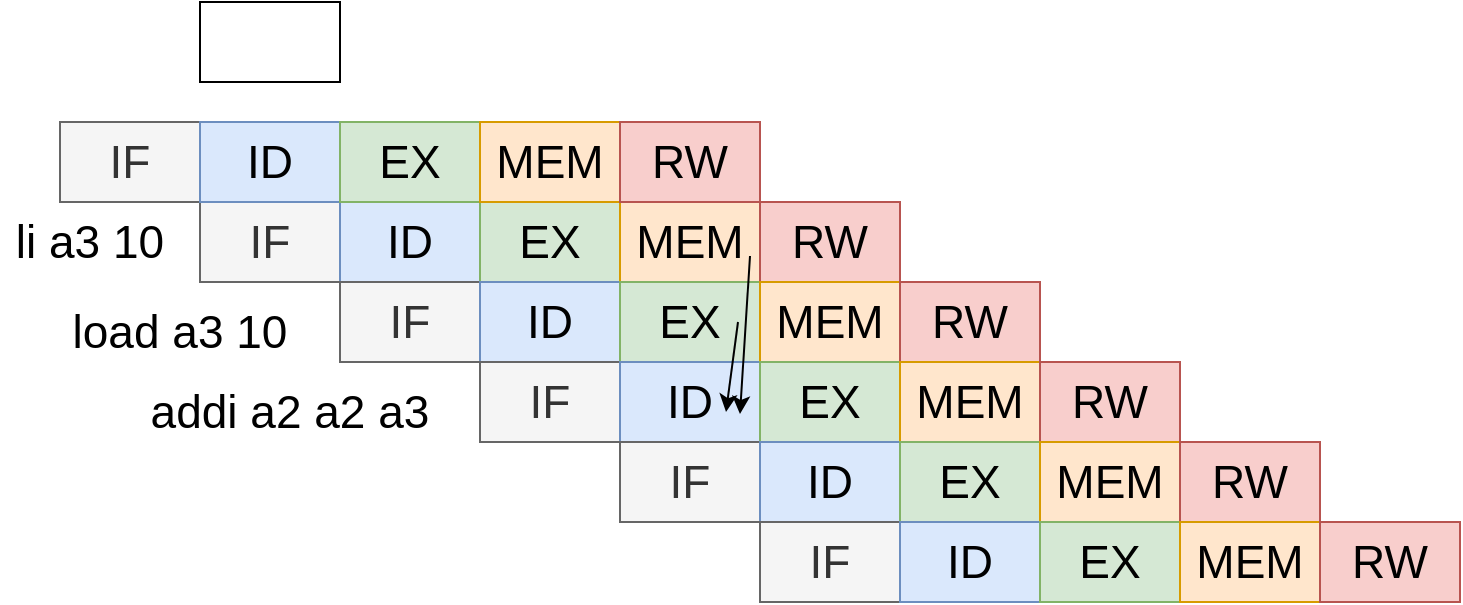 <mxfile>
    <diagram id="5qtFEe8_QqCSafaba-3f" name="第 1 页">
        <mxGraphModel dx="246" dy="163" grid="1" gridSize="10" guides="1" tooltips="1" connect="1" arrows="1" fold="1" page="1" pageScale="1" pageWidth="827" pageHeight="1169" math="0" shadow="0">
            <root>
                <mxCell id="0"/>
                <mxCell id="1" parent="0"/>
                <mxCell id="33" value="" style="group" parent="1" vertex="1" connectable="0">
                    <mxGeometry x="110" y="220" width="350" height="40" as="geometry"/>
                </mxCell>
                <mxCell id="28" value="IF" style="whiteSpace=wrap;html=1;align=center;fontSize=23;fillColor=#f5f5f5;fontColor=#333333;strokeColor=#666666;" parent="33" vertex="1">
                    <mxGeometry width="70" height="40" as="geometry"/>
                </mxCell>
                <mxCell id="29" value="ID" style="whiteSpace=wrap;html=1;align=center;fontSize=23;fillColor=#dae8fc;strokeColor=#6c8ebf;" parent="33" vertex="1">
                    <mxGeometry x="70" width="70" height="40" as="geometry"/>
                </mxCell>
                <mxCell id="30" value="EX" style="whiteSpace=wrap;html=1;align=center;fontSize=23;fillColor=#d5e8d4;strokeColor=#82b366;" parent="33" vertex="1">
                    <mxGeometry x="140" width="70" height="40" as="geometry"/>
                </mxCell>
                <mxCell id="31" value="MEM" style="whiteSpace=wrap;html=1;align=center;fontSize=23;fillColor=#ffe6cc;strokeColor=#d79b00;" parent="33" vertex="1">
                    <mxGeometry x="210" width="70" height="40" as="geometry"/>
                </mxCell>
                <mxCell id="32" value="RW" style="whiteSpace=wrap;html=1;align=center;fontSize=23;fillColor=#f8cecc;strokeColor=#b85450;" parent="33" vertex="1">
                    <mxGeometry x="280" width="70" height="40" as="geometry"/>
                </mxCell>
                <mxCell id="36" value="" style="group" parent="1" vertex="1" connectable="0">
                    <mxGeometry x="180" y="260" width="350" height="40" as="geometry"/>
                </mxCell>
                <mxCell id="37" value="IF" style="whiteSpace=wrap;html=1;align=center;fontSize=23;fillColor=#f5f5f5;fontColor=#333333;strokeColor=#666666;" parent="36" vertex="1">
                    <mxGeometry width="70" height="40" as="geometry"/>
                </mxCell>
                <mxCell id="38" value="ID" style="whiteSpace=wrap;html=1;align=center;fontSize=23;fillColor=#dae8fc;strokeColor=#6c8ebf;" parent="36" vertex="1">
                    <mxGeometry x="70" width="70" height="40" as="geometry"/>
                </mxCell>
                <mxCell id="39" value="EX" style="whiteSpace=wrap;html=1;align=center;fontSize=23;fillColor=#d5e8d4;strokeColor=#82b366;" parent="36" vertex="1">
                    <mxGeometry x="140" width="70" height="40" as="geometry"/>
                </mxCell>
                <mxCell id="40" value="MEM" style="whiteSpace=wrap;html=1;align=center;fontSize=23;fillColor=#ffe6cc;strokeColor=#d79b00;" parent="36" vertex="1">
                    <mxGeometry x="210" width="70" height="40" as="geometry"/>
                </mxCell>
                <mxCell id="41" value="RW" style="whiteSpace=wrap;html=1;align=center;fontSize=23;fillColor=#f8cecc;strokeColor=#b85450;" parent="36" vertex="1">
                    <mxGeometry x="280" width="70" height="40" as="geometry"/>
                </mxCell>
                <mxCell id="42" value="" style="group" parent="1" vertex="1" connectable="0">
                    <mxGeometry x="250" y="300" width="350" height="40" as="geometry"/>
                </mxCell>
                <mxCell id="43" value="IF" style="whiteSpace=wrap;html=1;align=center;fontSize=23;fillColor=#f5f5f5;fontColor=#333333;strokeColor=#666666;" parent="42" vertex="1">
                    <mxGeometry width="70" height="40" as="geometry"/>
                </mxCell>
                <mxCell id="44" value="ID" style="whiteSpace=wrap;html=1;align=center;fontSize=23;fillColor=#dae8fc;strokeColor=#6c8ebf;" parent="42" vertex="1">
                    <mxGeometry x="70" width="70" height="40" as="geometry"/>
                </mxCell>
                <mxCell id="45" value="EX" style="whiteSpace=wrap;html=1;align=center;fontSize=23;fillColor=#d5e8d4;strokeColor=#82b366;" parent="42" vertex="1">
                    <mxGeometry x="140" width="70" height="40" as="geometry"/>
                </mxCell>
                <mxCell id="46" value="MEM" style="whiteSpace=wrap;html=1;align=center;fontSize=23;fillColor=#ffe6cc;strokeColor=#d79b00;" parent="42" vertex="1">
                    <mxGeometry x="210" width="70" height="40" as="geometry"/>
                </mxCell>
                <mxCell id="47" value="RW" style="whiteSpace=wrap;html=1;align=center;fontSize=23;fillColor=#f8cecc;strokeColor=#b85450;" parent="42" vertex="1">
                    <mxGeometry x="280" width="70" height="40" as="geometry"/>
                </mxCell>
                <mxCell id="48" value="" style="group" parent="1" vertex="1" connectable="0">
                    <mxGeometry x="320" y="340" width="350" height="40" as="geometry"/>
                </mxCell>
                <mxCell id="49" value="IF" style="whiteSpace=wrap;html=1;align=center;fontSize=23;fillColor=#f5f5f5;fontColor=#333333;strokeColor=#666666;" parent="48" vertex="1">
                    <mxGeometry width="70" height="40" as="geometry"/>
                </mxCell>
                <mxCell id="50" value="ID" style="whiteSpace=wrap;html=1;align=center;fontSize=23;fillColor=#dae8fc;strokeColor=#6c8ebf;" parent="48" vertex="1">
                    <mxGeometry x="70" width="70" height="40" as="geometry"/>
                </mxCell>
                <mxCell id="51" value="EX" style="whiteSpace=wrap;html=1;align=center;fontSize=23;fillColor=#d5e8d4;strokeColor=#82b366;" parent="48" vertex="1">
                    <mxGeometry x="140" width="70" height="40" as="geometry"/>
                </mxCell>
                <mxCell id="52" value="MEM" style="whiteSpace=wrap;html=1;align=center;fontSize=23;fillColor=#ffe6cc;strokeColor=#d79b00;" parent="48" vertex="1">
                    <mxGeometry x="210" width="70" height="40" as="geometry"/>
                </mxCell>
                <mxCell id="53" value="RW" style="whiteSpace=wrap;html=1;align=center;fontSize=23;fillColor=#f8cecc;strokeColor=#b85450;" parent="48" vertex="1">
                    <mxGeometry x="280" width="70" height="40" as="geometry"/>
                </mxCell>
                <mxCell id="54" value="" style="group" parent="1" vertex="1" connectable="0">
                    <mxGeometry x="390" y="380" width="350" height="40" as="geometry"/>
                </mxCell>
                <mxCell id="55" value="IF" style="whiteSpace=wrap;html=1;align=center;fontSize=23;fillColor=#f5f5f5;fontColor=#333333;strokeColor=#666666;" parent="54" vertex="1">
                    <mxGeometry width="70" height="40" as="geometry"/>
                </mxCell>
                <mxCell id="56" value="ID" style="whiteSpace=wrap;html=1;align=center;fontSize=23;fillColor=#dae8fc;strokeColor=#6c8ebf;" parent="54" vertex="1">
                    <mxGeometry x="70" width="70" height="40" as="geometry"/>
                </mxCell>
                <mxCell id="57" value="EX" style="whiteSpace=wrap;html=1;align=center;fontSize=23;fillColor=#d5e8d4;strokeColor=#82b366;" parent="54" vertex="1">
                    <mxGeometry x="140" width="70" height="40" as="geometry"/>
                </mxCell>
                <mxCell id="58" value="MEM" style="whiteSpace=wrap;html=1;align=center;fontSize=23;fillColor=#ffe6cc;strokeColor=#d79b00;" parent="54" vertex="1">
                    <mxGeometry x="210" width="70" height="40" as="geometry"/>
                </mxCell>
                <mxCell id="59" value="RW" style="whiteSpace=wrap;html=1;align=center;fontSize=23;fillColor=#f8cecc;strokeColor=#b85450;" parent="54" vertex="1">
                    <mxGeometry x="280" width="70" height="40" as="geometry"/>
                </mxCell>
                <mxCell id="60" value="" style="group" parent="1" vertex="1" connectable="0">
                    <mxGeometry x="40" y="180" width="350" height="40" as="geometry"/>
                </mxCell>
                <mxCell id="61" value="IF" style="whiteSpace=wrap;html=1;align=center;fontSize=23;fillColor=#f5f5f5;fontColor=#333333;strokeColor=#666666;" parent="60" vertex="1">
                    <mxGeometry width="70" height="40" as="geometry"/>
                </mxCell>
                <mxCell id="62" value="ID" style="whiteSpace=wrap;html=1;align=center;fontSize=23;fillColor=#dae8fc;strokeColor=#6c8ebf;" parent="60" vertex="1">
                    <mxGeometry x="70" width="70" height="40" as="geometry"/>
                </mxCell>
                <mxCell id="63" value="EX" style="whiteSpace=wrap;html=1;align=center;fontSize=23;fillColor=#d5e8d4;strokeColor=#82b366;" parent="60" vertex="1">
                    <mxGeometry x="140" width="70" height="40" as="geometry"/>
                </mxCell>
                <mxCell id="64" value="MEM" style="whiteSpace=wrap;html=1;align=center;fontSize=23;fillColor=#ffe6cc;strokeColor=#d79b00;" parent="60" vertex="1">
                    <mxGeometry x="210" width="70" height="40" as="geometry"/>
                </mxCell>
                <mxCell id="65" value="RW" style="whiteSpace=wrap;html=1;align=center;fontSize=23;fillColor=#f8cecc;strokeColor=#b85450;" parent="60" vertex="1">
                    <mxGeometry x="280" width="70" height="40" as="geometry"/>
                </mxCell>
                <mxCell id="67" value="li a3 10" style="text;html=1;strokeColor=none;fillColor=none;align=center;verticalAlign=middle;whiteSpace=wrap;rounded=0;fontSize=23;" parent="1" vertex="1">
                    <mxGeometry x="10" y="225" width="90" height="30" as="geometry"/>
                </mxCell>
                <mxCell id="70" value="addi a2 a2 a3" style="text;html=1;strokeColor=none;fillColor=none;align=center;verticalAlign=middle;whiteSpace=wrap;rounded=0;fontSize=23;" parent="1" vertex="1">
                    <mxGeometry x="80" y="310" width="150" height="30" as="geometry"/>
                </mxCell>
                <mxCell id="71" value="load a3 10" style="text;html=1;strokeColor=none;fillColor=none;align=center;verticalAlign=middle;whiteSpace=wrap;rounded=0;fontSize=23;" parent="1" vertex="1">
                    <mxGeometry x="40" y="270" width="120" height="30" as="geometry"/>
                </mxCell>
                <mxCell id="72" value="" style="endArrow=classic;html=1;fontSize=23;" parent="1" edge="1">
                    <mxGeometry width="50" height="50" relative="1" as="geometry">
                        <mxPoint x="385" y="247" as="sourcePoint"/>
                        <mxPoint x="380" y="326" as="targetPoint"/>
                    </mxGeometry>
                </mxCell>
                <mxCell id="74" value="" style="endArrow=classic;html=1;fontSize=23;" parent="1" edge="1">
                    <mxGeometry width="50" height="50" relative="1" as="geometry">
                        <mxPoint x="379" y="280" as="sourcePoint"/>
                        <mxPoint x="373" y="325" as="targetPoint"/>
                    </mxGeometry>
                </mxCell>
                <mxCell id="75" value="" style="rounded=0;whiteSpace=wrap;html=1;" vertex="1" parent="1">
                    <mxGeometry x="110" y="120" width="70" height="40" as="geometry"/>
                </mxCell>
            </root>
        </mxGraphModel>
    </diagram>
</mxfile>